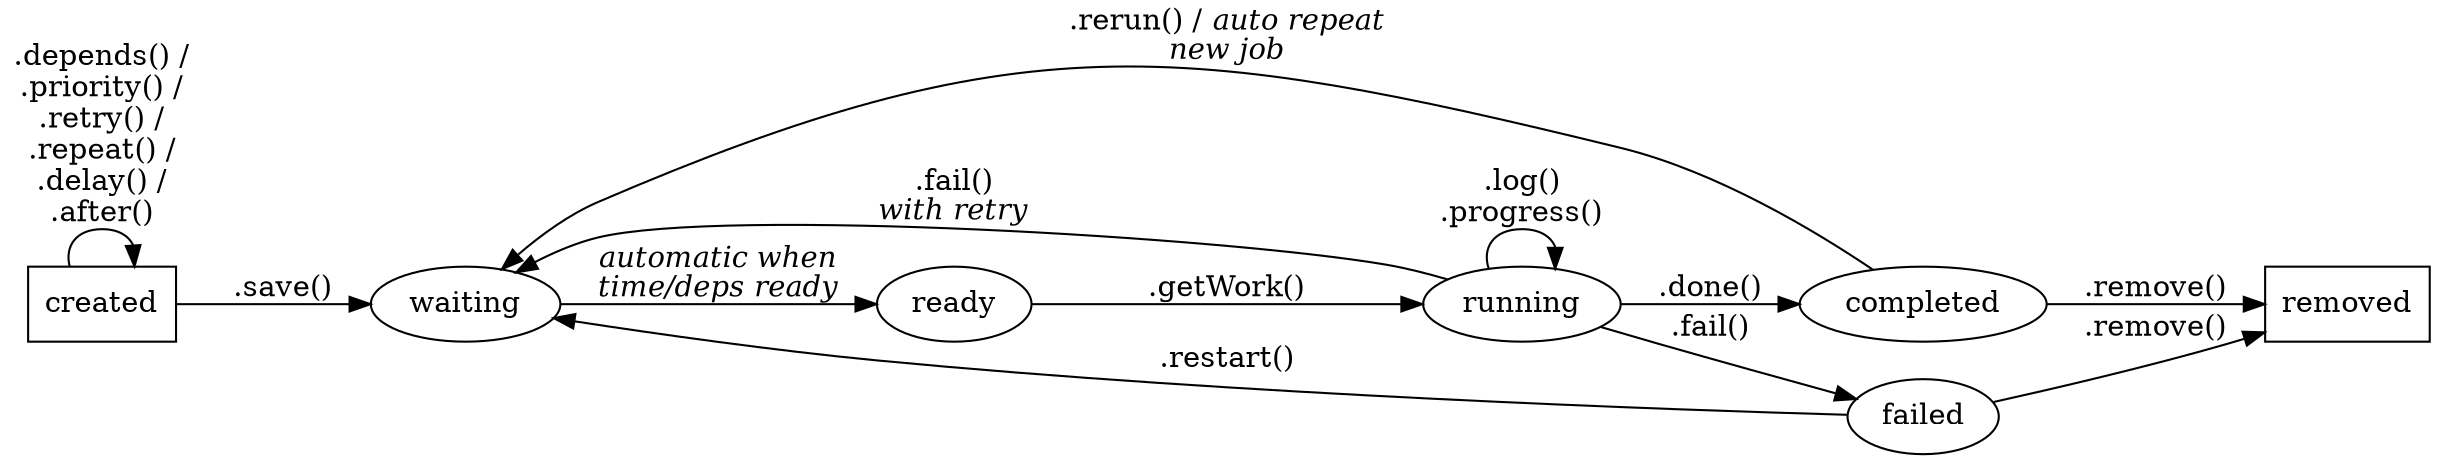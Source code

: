 digraph jobStatus {

  graph [splines="spline" mclimit=20.0 ratio=auto rankdir=LR]

  created [shape=box];
  waiting;
  ready;
  running;
  completed;
  failed;
  removed [shape=box];
  created -> waiting [label=".save()" weight=100.0];
  waiting -> ready [label=<<I>automatic when<br/>time/deps ready</I>> weight=100.0];
  ready -> running [label=".getWork()" weight=100.0];
  running -> completed [label=".done()" weight=100.0];
  running -> failed [label=".fail()"];
  running -> waiting [label=<.fail()<BR/><I>with retry</I>>];
  completed -> removed [label=".remove()" weight=100.0];
  failed -> removed [label=".remove()"];
  completed -> waiting [label=<.rerun() / <I>auto repeat</I><BR/><I>new job</I>>];
  failed -> waiting [label=".restart()"];
  created -> created [label=".depends() /\n.priority() /\n.retry() /\n.repeat() /\n.delay() /\n.after()"];
  running -> running [label=".log()\n.progress()"];
}
